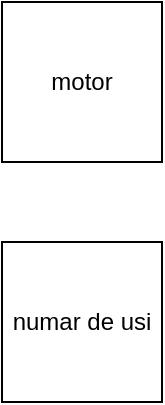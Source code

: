 <mxfile version="24.2.2" type="github">
  <diagram name="Page-1" id="xuEd7eqO7Q8FlfG9VAz_">
    <mxGraphModel dx="1434" dy="772" grid="1" gridSize="10" guides="1" tooltips="1" connect="1" arrows="1" fold="1" page="1" pageScale="1" pageWidth="850" pageHeight="1100" math="0" shadow="0">
      <root>
        <mxCell id="0" />
        <mxCell id="1" parent="0" />
        <mxCell id="fDD5rmtz8GTpMzCeJCsu-1" value="numar de usi" style="whiteSpace=wrap;html=1;aspect=fixed;" vertex="1" parent="1">
          <mxGeometry x="230" y="380" width="80" height="80" as="geometry" />
        </mxCell>
        <mxCell id="fDD5rmtz8GTpMzCeJCsu-2" value="motor" style="whiteSpace=wrap;html=1;aspect=fixed;" vertex="1" parent="1">
          <mxGeometry x="230" y="260" width="80" height="80" as="geometry" />
        </mxCell>
      </root>
    </mxGraphModel>
  </diagram>
</mxfile>

